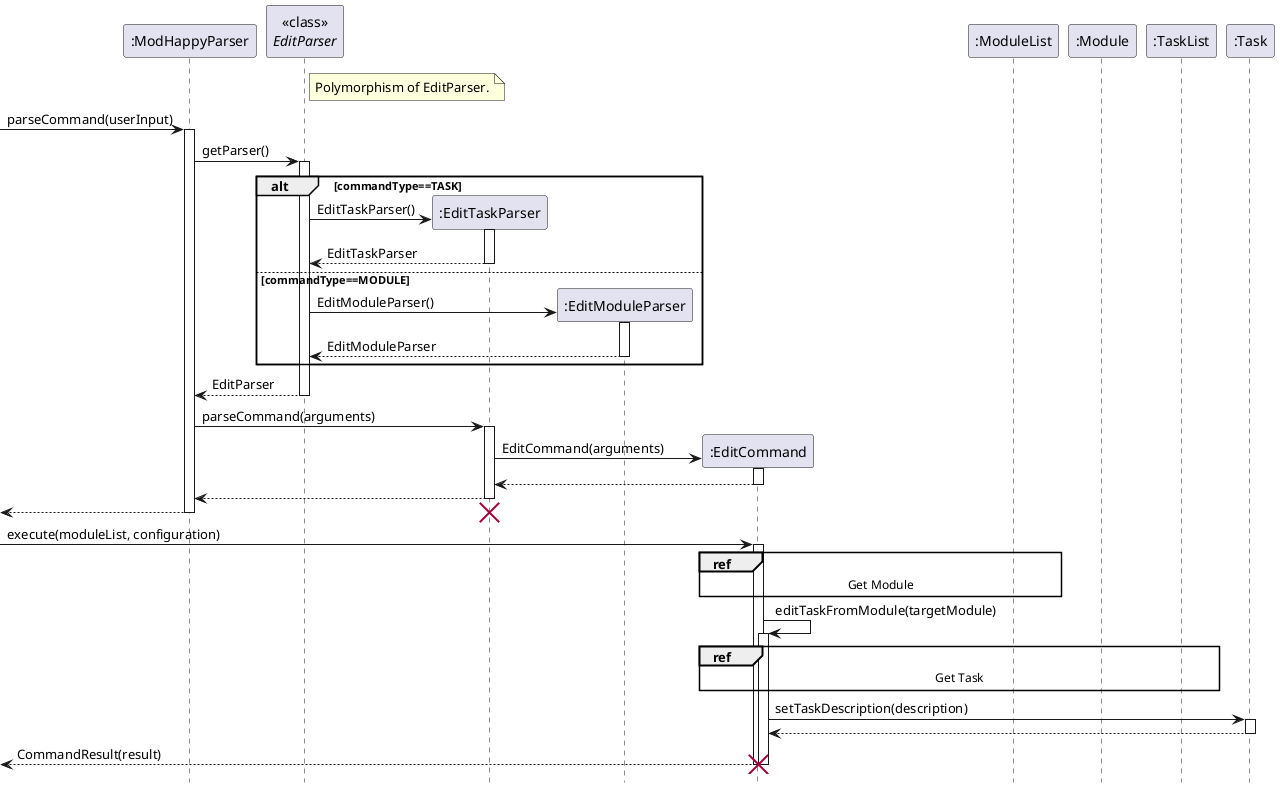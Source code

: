 @startuml
'https://plantuml.com/sequence-diagram

skinparam shadowing false
participant ":ModHappyParser" as ModHappyParser
participant "<<class>>\n//EditParser//" as EditParser
participant ":EditTaskParser" as EditTaskParser
participant ":EditModuleParser" as EditModuleParser
participant ":EditCommand" as EditCommand
participant ":ModuleList" as ModuleList
participant ":Module" as Module
participant ":TaskList" as TaskList
participant ":Task" as Task
hide footbox

note right of EditParser
Polymorphism of EditParser.
end note

[->ModHappyParser:parseCommand(userInput)
activate ModHappyParser

ModHappyParser -> EditParser: getParser()
activate EditParser
alt commandType==TASK
create EditTaskParser
EditParser->EditTaskParser: EditTaskParser()
activate EditTaskParser
return EditTaskParser
else commandType==MODULE
create EditModuleParser
EditParser->EditModuleParser: EditModuleParser()
activate EditModuleParser
return EditModuleParser
end
return EditParser
ModHappyParser -> EditTaskParser: parseCommand(arguments)
activate EditTaskParser
create EditCommand
EditTaskParser -> EditCommand: EditCommand(arguments)
activate EditCommand
return
return
return

destroy EditTaskParser

[->EditCommand:execute(moduleList, configuration)
activate EditCommand
ref over EditCommand, ModuleList: Get Module
EditCommand -> EditCommand: editTaskFromModule(targetModule)
activate EditCommand
ref over EditCommand, TaskList: Get Task
EditCommand -> Task: setTaskDescription(description)
activate Task
return
deactivate Task
return CommandResult(result)
deactivate EditCommand

destroy EditCommand


@enduml